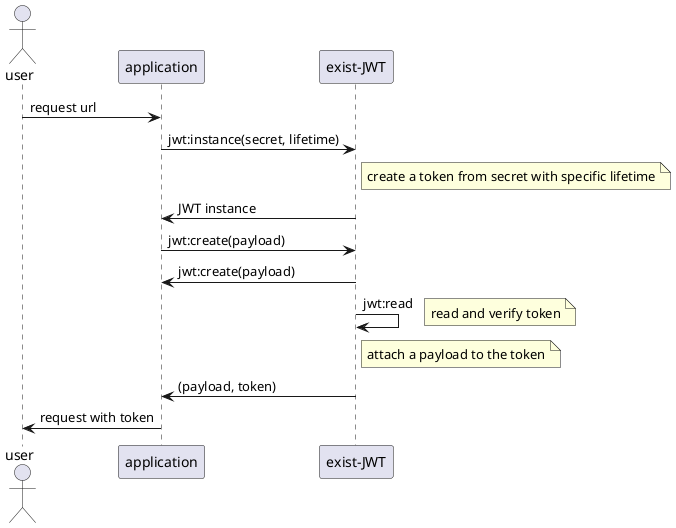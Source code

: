 @startuml

actor user
user -> application: request url

application -> "exist-JWT": jwt:instance(secret, lifetime)
note right of "exist-JWT"
create a token from secret with specific lifetime
end note

"exist-JWT" -> application: JWT instance




application -> "exist-JWT":jwt:create(payload)

"exist-JWT" -> application: jwt:create(payload)
"exist-JWT" -> "exist-JWT": jwt:read
note right: read and verify token



note right of "exist-JWT"
attach a payload to the token
end note
"exist-JWT" -> application: (payload, token)


application -> user: request with token

@enduml